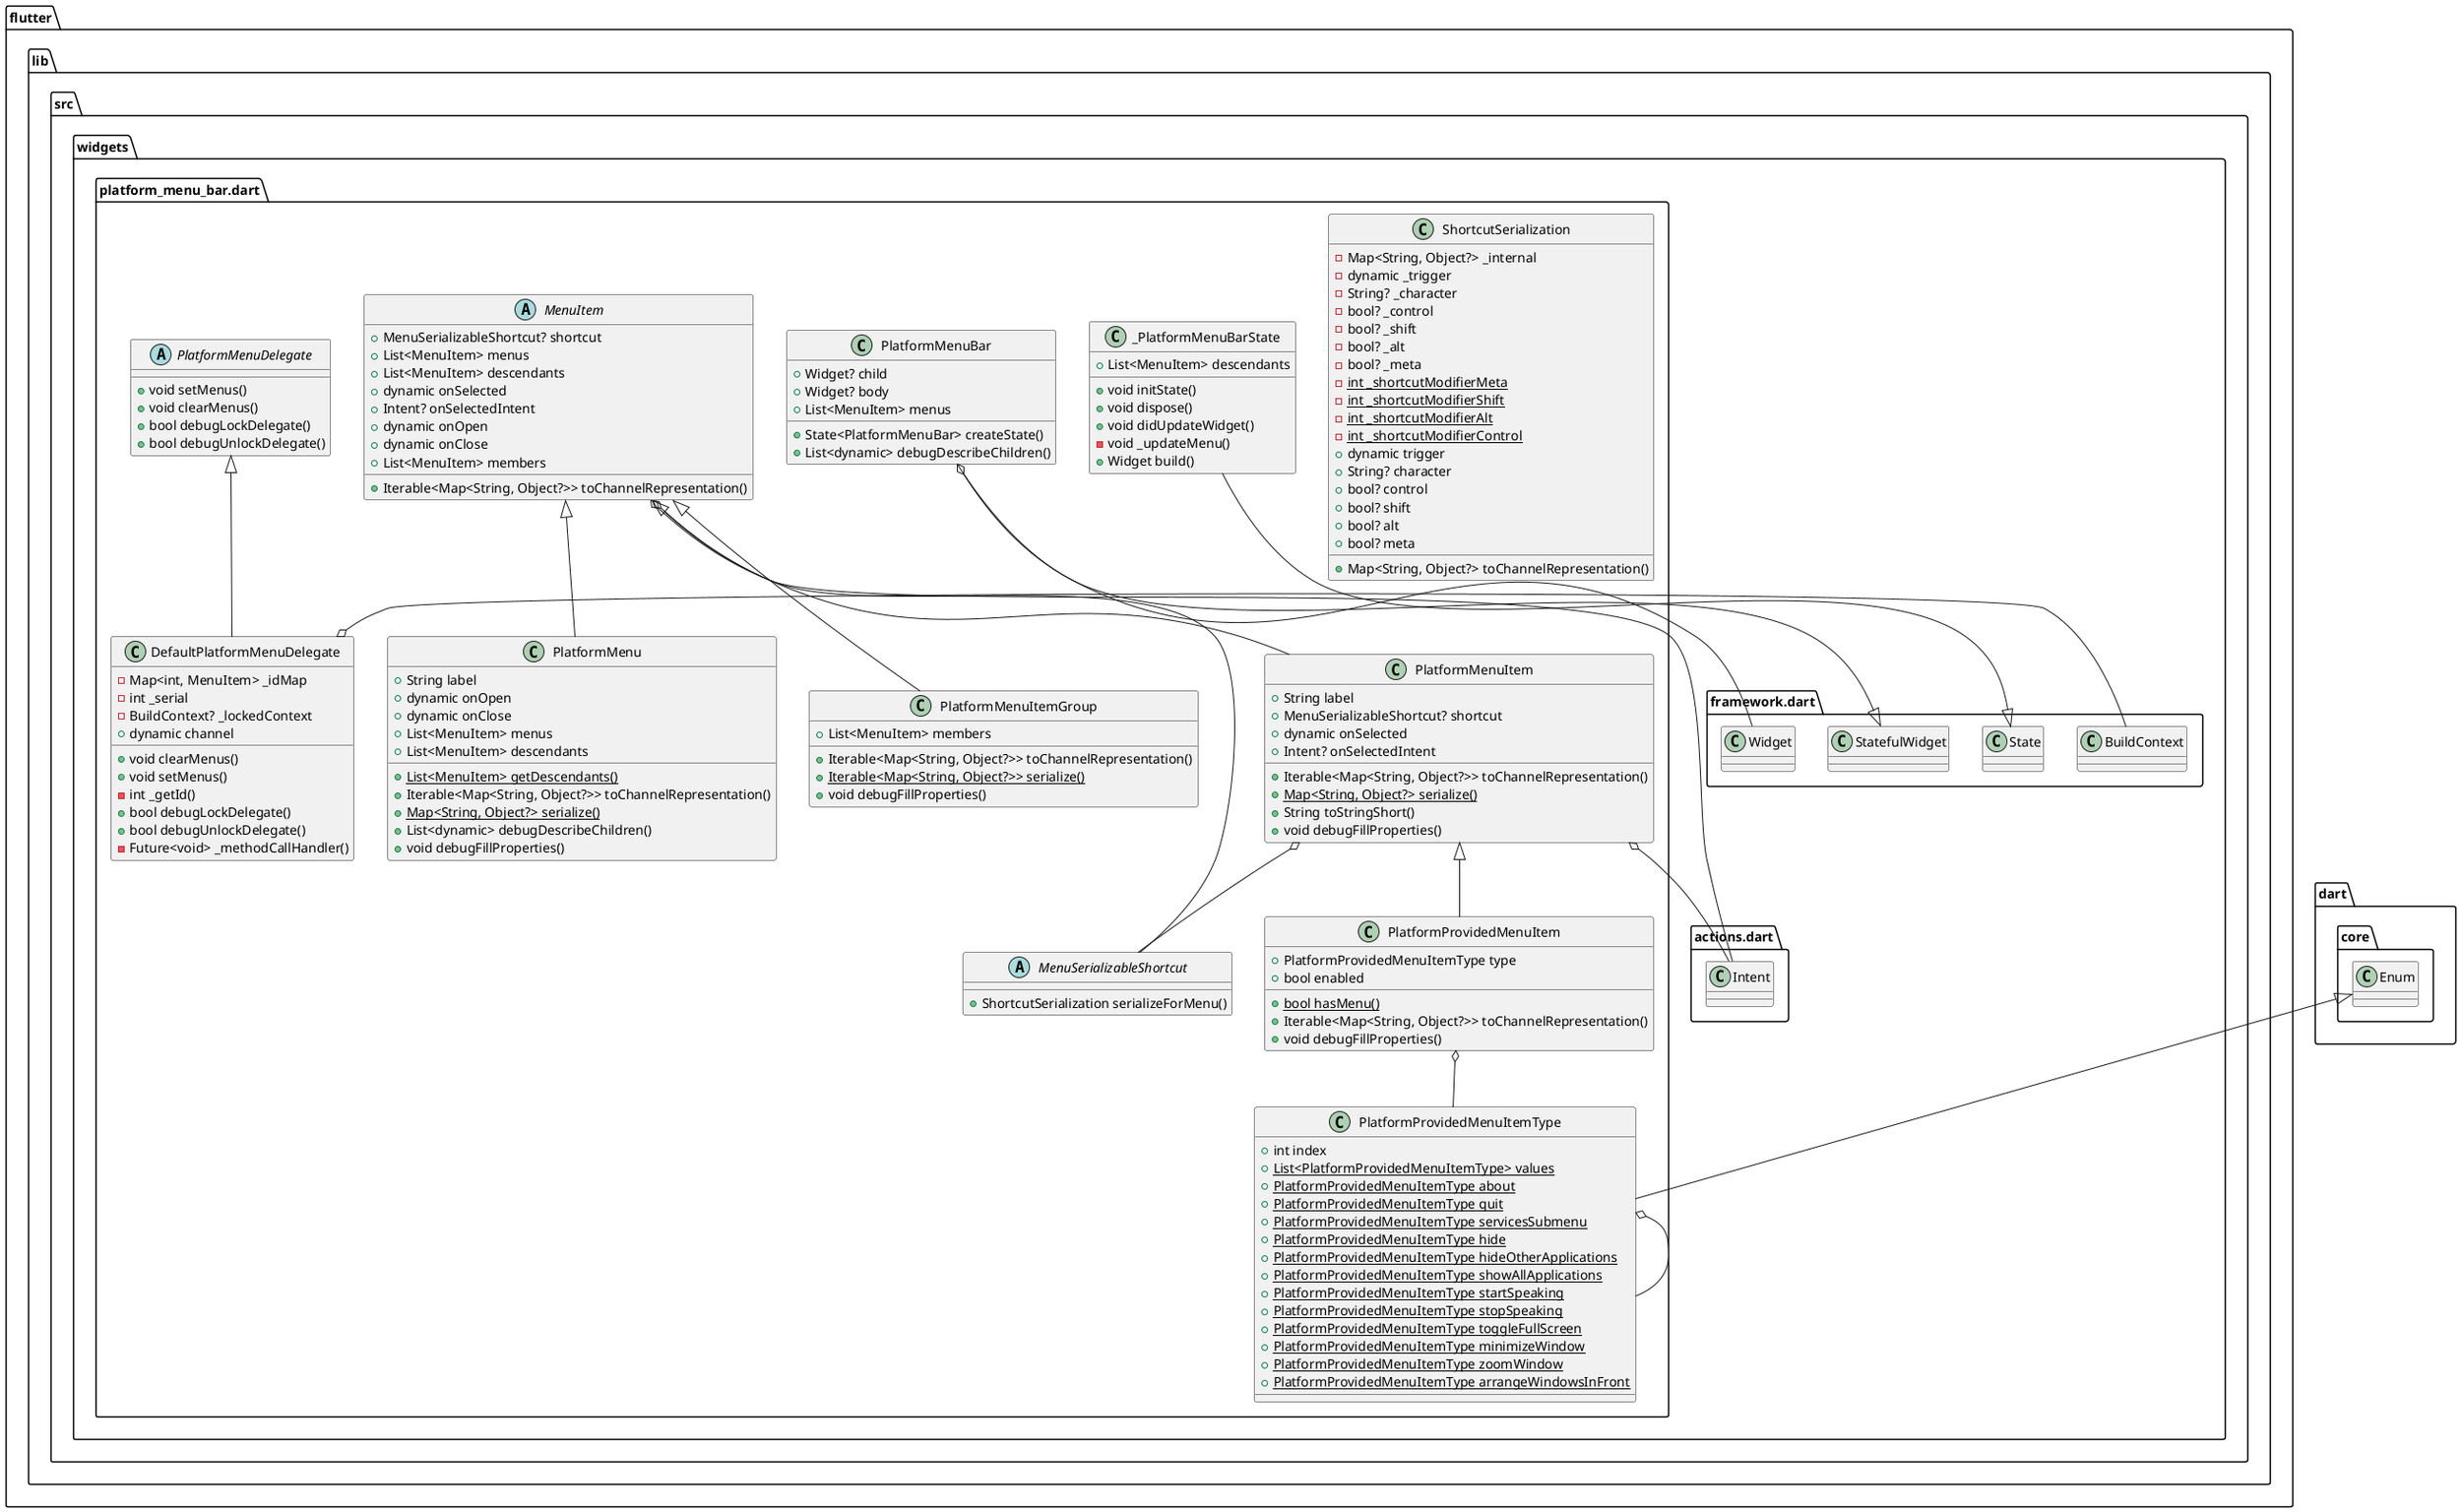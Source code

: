 @startuml
set namespaceSeparator ::

class "flutter::lib::src::widgets::platform_menu_bar.dart::ShortcutSerialization" {
  -Map<String, Object?> _internal
  -dynamic _trigger
  -String? _character
  -bool? _control
  -bool? _shift
  -bool? _alt
  -bool? _meta
  {static} -int _shortcutModifierMeta
  {static} -int _shortcutModifierShift
  {static} -int _shortcutModifierAlt
  {static} -int _shortcutModifierControl
  +dynamic trigger
  +String? character
  +bool? control
  +bool? shift
  +bool? alt
  +bool? meta
  +Map<String, Object?> toChannelRepresentation()
}

abstract class "flutter::lib::src::widgets::platform_menu_bar.dart::MenuItem" {
  +MenuSerializableShortcut? shortcut
  +List<MenuItem> menus
  +List<MenuItem> descendants
  +dynamic onSelected
  +Intent? onSelectedIntent
  +dynamic onOpen
  +dynamic onClose
  +List<MenuItem> members
  +Iterable<Map<String, Object?>> toChannelRepresentation()
}

"flutter::lib::src::widgets::platform_menu_bar.dart::MenuItem" o-- "flutter::lib::src::widgets::platform_menu_bar.dart::MenuSerializableShortcut"
"flutter::lib::src::widgets::platform_menu_bar.dart::MenuItem" o-- "flutter::lib::src::widgets::actions.dart::Intent"

abstract class "flutter::lib::src::widgets::platform_menu_bar.dart::PlatformMenuDelegate" {
  +void setMenus()
  +void clearMenus()
  +bool debugLockDelegate()
  +bool debugUnlockDelegate()
}

class "flutter::lib::src::widgets::platform_menu_bar.dart::DefaultPlatformMenuDelegate" {
  -Map<int, MenuItem> _idMap
  -int _serial
  -BuildContext? _lockedContext
  +dynamic channel
  +void clearMenus()
  +void setMenus()
  -int _getId()
  +bool debugLockDelegate()
  +bool debugUnlockDelegate()
  -Future<void> _methodCallHandler()
}

"flutter::lib::src::widgets::platform_menu_bar.dart::DefaultPlatformMenuDelegate" o-- "flutter::lib::src::widgets::framework.dart::BuildContext"
"flutter::lib::src::widgets::platform_menu_bar.dart::PlatformMenuDelegate" <|-- "flutter::lib::src::widgets::platform_menu_bar.dart::DefaultPlatformMenuDelegate"

class "flutter::lib::src::widgets::platform_menu_bar.dart::PlatformMenuBar" {
  +Widget? child
  +Widget? body
  +List<MenuItem> menus
  +State<PlatformMenuBar> createState()
  +List<dynamic> debugDescribeChildren()
}

"flutter::lib::src::widgets::platform_menu_bar.dart::PlatformMenuBar" o-- "flutter::lib::src::widgets::framework.dart::Widget"
"flutter::lib::src::widgets::framework.dart::StatefulWidget" <|-- "flutter::lib::src::widgets::platform_menu_bar.dart::PlatformMenuBar"

class "flutter::lib::src::widgets::platform_menu_bar.dart::_PlatformMenuBarState" {
  +List<MenuItem> descendants
  +void initState()
  +void dispose()
  +void didUpdateWidget()
  -void _updateMenu()
  +Widget build()
}

"flutter::lib::src::widgets::framework.dart::State" <|-- "flutter::lib::src::widgets::platform_menu_bar.dart::_PlatformMenuBarState"

class "flutter::lib::src::widgets::platform_menu_bar.dart::PlatformMenu" {
  +String label
  +dynamic onOpen
  +dynamic onClose
  +List<MenuItem> menus
  +List<MenuItem> descendants
  {static} +List<MenuItem> getDescendants()
  +Iterable<Map<String, Object?>> toChannelRepresentation()
  {static} +Map<String, Object?> serialize()
  +List<dynamic> debugDescribeChildren()
  +void debugFillProperties()
}

"flutter::lib::src::widgets::platform_menu_bar.dart::MenuItem" <|-- "flutter::lib::src::widgets::platform_menu_bar.dart::PlatformMenu"

class "flutter::lib::src::widgets::platform_menu_bar.dart::PlatformMenuItemGroup" {
  +List<MenuItem> members
  +Iterable<Map<String, Object?>> toChannelRepresentation()
  {static} +Iterable<Map<String, Object?>> serialize()
  +void debugFillProperties()
}

"flutter::lib::src::widgets::platform_menu_bar.dart::MenuItem" <|-- "flutter::lib::src::widgets::platform_menu_bar.dart::PlatformMenuItemGroup"

class "flutter::lib::src::widgets::platform_menu_bar.dart::PlatformMenuItem" {
  +String label
  +MenuSerializableShortcut? shortcut
  +dynamic onSelected
  +Intent? onSelectedIntent
  +Iterable<Map<String, Object?>> toChannelRepresentation()
  {static} +Map<String, Object?> serialize()
  +String toStringShort()
  +void debugFillProperties()
}

"flutter::lib::src::widgets::platform_menu_bar.dart::PlatformMenuItem" o-- "flutter::lib::src::widgets::platform_menu_bar.dart::MenuSerializableShortcut"
"flutter::lib::src::widgets::platform_menu_bar.dart::PlatformMenuItem" o-- "flutter::lib::src::widgets::actions.dart::Intent"
"flutter::lib::src::widgets::platform_menu_bar.dart::MenuItem" <|-- "flutter::lib::src::widgets::platform_menu_bar.dart::PlatformMenuItem"

class "flutter::lib::src::widgets::platform_menu_bar.dart::PlatformProvidedMenuItem" {
  +PlatformProvidedMenuItemType type
  +bool enabled
  {static} +bool hasMenu()
  +Iterable<Map<String, Object?>> toChannelRepresentation()
  +void debugFillProperties()
}

"flutter::lib::src::widgets::platform_menu_bar.dart::PlatformProvidedMenuItem" o-- "flutter::lib::src::widgets::platform_menu_bar.dart::PlatformProvidedMenuItemType"
"flutter::lib::src::widgets::platform_menu_bar.dart::PlatformMenuItem" <|-- "flutter::lib::src::widgets::platform_menu_bar.dart::PlatformProvidedMenuItem"

class "flutter::lib::src::widgets::platform_menu_bar.dart::PlatformProvidedMenuItemType" {
  +int index
  {static} +List<PlatformProvidedMenuItemType> values
  {static} +PlatformProvidedMenuItemType about
  {static} +PlatformProvidedMenuItemType quit
  {static} +PlatformProvidedMenuItemType servicesSubmenu
  {static} +PlatformProvidedMenuItemType hide
  {static} +PlatformProvidedMenuItemType hideOtherApplications
  {static} +PlatformProvidedMenuItemType showAllApplications
  {static} +PlatformProvidedMenuItemType startSpeaking
  {static} +PlatformProvidedMenuItemType stopSpeaking
  {static} +PlatformProvidedMenuItemType toggleFullScreen
  {static} +PlatformProvidedMenuItemType minimizeWindow
  {static} +PlatformProvidedMenuItemType zoomWindow
  {static} +PlatformProvidedMenuItemType arrangeWindowsInFront
}

"flutter::lib::src::widgets::platform_menu_bar.dart::PlatformProvidedMenuItemType" o-- "flutter::lib::src::widgets::platform_menu_bar.dart::PlatformProvidedMenuItemType"
"dart::core::Enum" <|-- "flutter::lib::src::widgets::platform_menu_bar.dart::PlatformProvidedMenuItemType"

abstract class "flutter::lib::src::widgets::platform_menu_bar.dart::MenuSerializableShortcut" {
  +ShortcutSerialization serializeForMenu()
}


@enduml